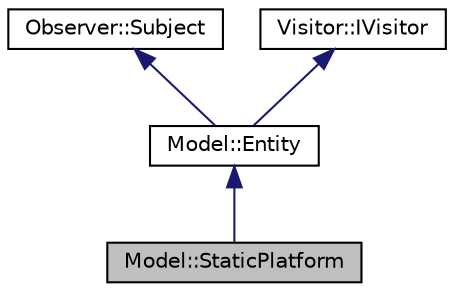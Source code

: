 digraph "Model::StaticPlatform"
    {
    // LATEX_PDF_SIZE
  bgcolor = "transparent";
edge [fontname = "Helvetica",fontsize = "10",labelfontname = "Helvetica",labelfontsize = "10"];
node [fontname = "Helvetica",fontsize = "10",shape = record];
Node1 [label = "Model::StaticPlatform",height = 0.2,width = 0.4,color = "black", fillcolor = "grey75", style = "filled", fontcolor = "black",tooltip = "Class for Static Platform object."];
Node2 -> Node1 [dir = "back",color = "midnightblue",fontsize = "10",style = "solid"];
Node2 [label = "Model::Entity",height = 0.2,width = 0.4,color = "black",URL = "$class_model_1_1_entity.html",tooltip = "Class for Entity object."];
Node3 -> Node2 [dir = "back",color = "midnightblue",fontsize = "10",style = "solid"];
Node3 [label = "Observer::Subject",height = 0.2,width = 0.4,color = "black",URL = "$class_observer_1_1_subject.html",tooltip = "Class for Subject / Observable of observer pattern."];
Node4 -> Node2 [dir = "back",color = "midnightblue",fontsize = "10",style = "solid"];
Node4 [label = "Visitor::IVisitor",height = 0.2,width = 0.4,color = "black",URL = "$class_visitor_1_1_i_visitor.html",tooltip = "Class for abstract Visitor."];
}
